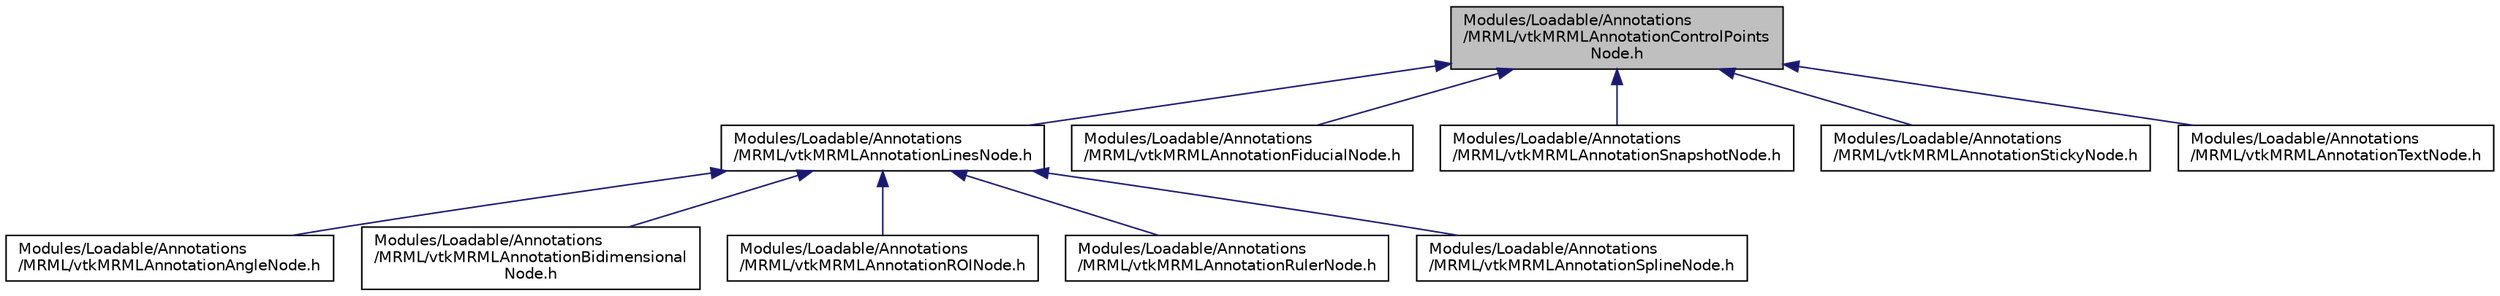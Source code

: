 digraph "Modules/Loadable/Annotations/MRML/vtkMRMLAnnotationControlPointsNode.h"
{
  bgcolor="transparent";
  edge [fontname="Helvetica",fontsize="10",labelfontname="Helvetica",labelfontsize="10"];
  node [fontname="Helvetica",fontsize="10",shape=record];
  Node26 [label="Modules/Loadable/Annotations\l/MRML/vtkMRMLAnnotationControlPoints\lNode.h",height=0.2,width=0.4,color="black", fillcolor="grey75", style="filled", fontcolor="black"];
  Node26 -> Node27 [dir="back",color="midnightblue",fontsize="10",style="solid",fontname="Helvetica"];
  Node27 [label="Modules/Loadable/Annotations\l/MRML/vtkMRMLAnnotationLinesNode.h",height=0.2,width=0.4,color="black",URL="$vtkMRMLAnnotationLinesNode_8h.html"];
  Node27 -> Node28 [dir="back",color="midnightblue",fontsize="10",style="solid",fontname="Helvetica"];
  Node28 [label="Modules/Loadable/Annotations\l/MRML/vtkMRMLAnnotationAngleNode.h",height=0.2,width=0.4,color="black",URL="$vtkMRMLAnnotationAngleNode_8h.html"];
  Node27 -> Node29 [dir="back",color="midnightblue",fontsize="10",style="solid",fontname="Helvetica"];
  Node29 [label="Modules/Loadable/Annotations\l/MRML/vtkMRMLAnnotationBidimensional\lNode.h",height=0.2,width=0.4,color="black",URL="$vtkMRMLAnnotationBidimensionalNode_8h.html"];
  Node27 -> Node30 [dir="back",color="midnightblue",fontsize="10",style="solid",fontname="Helvetica"];
  Node30 [label="Modules/Loadable/Annotations\l/MRML/vtkMRMLAnnotationROINode.h",height=0.2,width=0.4,color="black",URL="$vtkMRMLAnnotationROINode_8h.html"];
  Node27 -> Node31 [dir="back",color="midnightblue",fontsize="10",style="solid",fontname="Helvetica"];
  Node31 [label="Modules/Loadable/Annotations\l/MRML/vtkMRMLAnnotationRulerNode.h",height=0.2,width=0.4,color="black",URL="$vtkMRMLAnnotationRulerNode_8h.html"];
  Node27 -> Node32 [dir="back",color="midnightblue",fontsize="10",style="solid",fontname="Helvetica"];
  Node32 [label="Modules/Loadable/Annotations\l/MRML/vtkMRMLAnnotationSplineNode.h",height=0.2,width=0.4,color="black",URL="$vtkMRMLAnnotationSplineNode_8h.html"];
  Node26 -> Node33 [dir="back",color="midnightblue",fontsize="10",style="solid",fontname="Helvetica"];
  Node33 [label="Modules/Loadable/Annotations\l/MRML/vtkMRMLAnnotationFiducialNode.h",height=0.2,width=0.4,color="black",URL="$vtkMRMLAnnotationFiducialNode_8h.html"];
  Node26 -> Node34 [dir="back",color="midnightblue",fontsize="10",style="solid",fontname="Helvetica"];
  Node34 [label="Modules/Loadable/Annotations\l/MRML/vtkMRMLAnnotationSnapshotNode.h",height=0.2,width=0.4,color="black",URL="$vtkMRMLAnnotationSnapshotNode_8h.html"];
  Node26 -> Node35 [dir="back",color="midnightblue",fontsize="10",style="solid",fontname="Helvetica"];
  Node35 [label="Modules/Loadable/Annotations\l/MRML/vtkMRMLAnnotationStickyNode.h",height=0.2,width=0.4,color="black",URL="$vtkMRMLAnnotationStickyNode_8h.html"];
  Node26 -> Node36 [dir="back",color="midnightblue",fontsize="10",style="solid",fontname="Helvetica"];
  Node36 [label="Modules/Loadable/Annotations\l/MRML/vtkMRMLAnnotationTextNode.h",height=0.2,width=0.4,color="black",URL="$vtkMRMLAnnotationTextNode_8h.html"];
}
